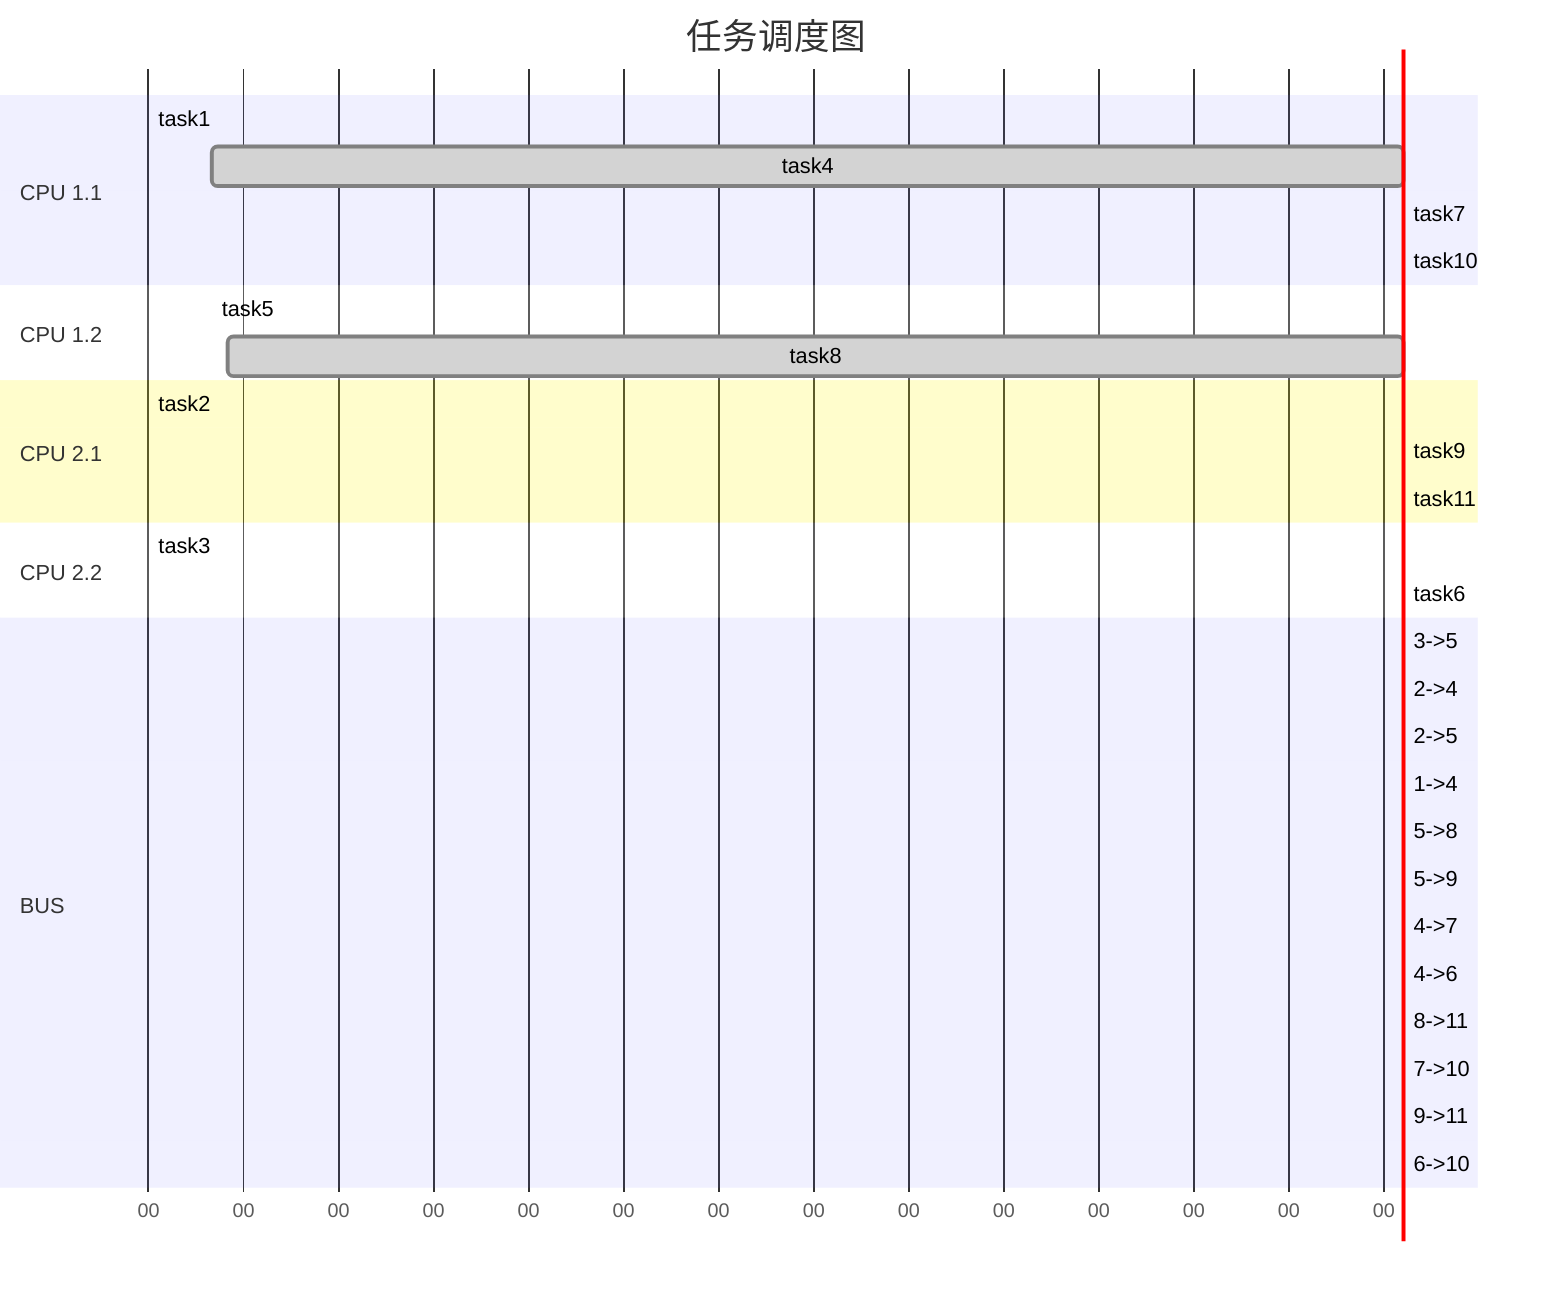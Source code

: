 gantt
title 任务调度图
	dateFormat s
	axisFormat %S
	section CPU 1.1
	task1 :done, des1, 00, 04
	task4 :done, des1, 05, 10
	task7 :done, des1, 11, 14
	task10 :done, des1, 27, 32
	section CPU 1.2
	task5 :done, des1, 05, 08
	task8 :done, des1, 09, 13
	section CPU 2.1
	task2 :done, des1, 00, 03
	task9 :done, des1, 10, 17
	task11 :done, des1, 19, 28
	section CPU 2.2
	task3 :done, des1, 00, 01
	task6 :done, des1, 14, 24
	section BUS
	3->5 :done, des1,  1,  2
	2->4 :done, des1,  3,  5
	2->5 :done, des1,  3,  5
	1->4 :done, des1,  4,  5
	5->8 :done, des1,  8,  9
	5->9 :done, des1,  8, 10
	4->7 :done, des1, 10, 11
	4->6 :done, des1, 10, 14
	8->11 :done, des1, 13, 14
	7->10 :done, des1, 14, 15
	9->11 :done, des1, 17, 19
	6->10 :done, des1, 24, 27